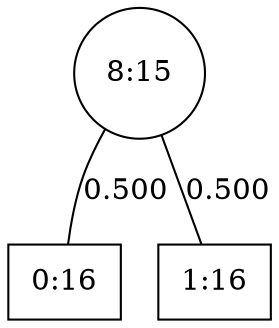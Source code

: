 graph G {
splines=true;
118 [shape=circle, label="8:15"]
118--119[label = 0.500, labelangle=110];
119 [shape=box, label="0:16"]
118--120[label = 0.500, labelangle=110];
120 [shape=box, label="1:16"]
}
